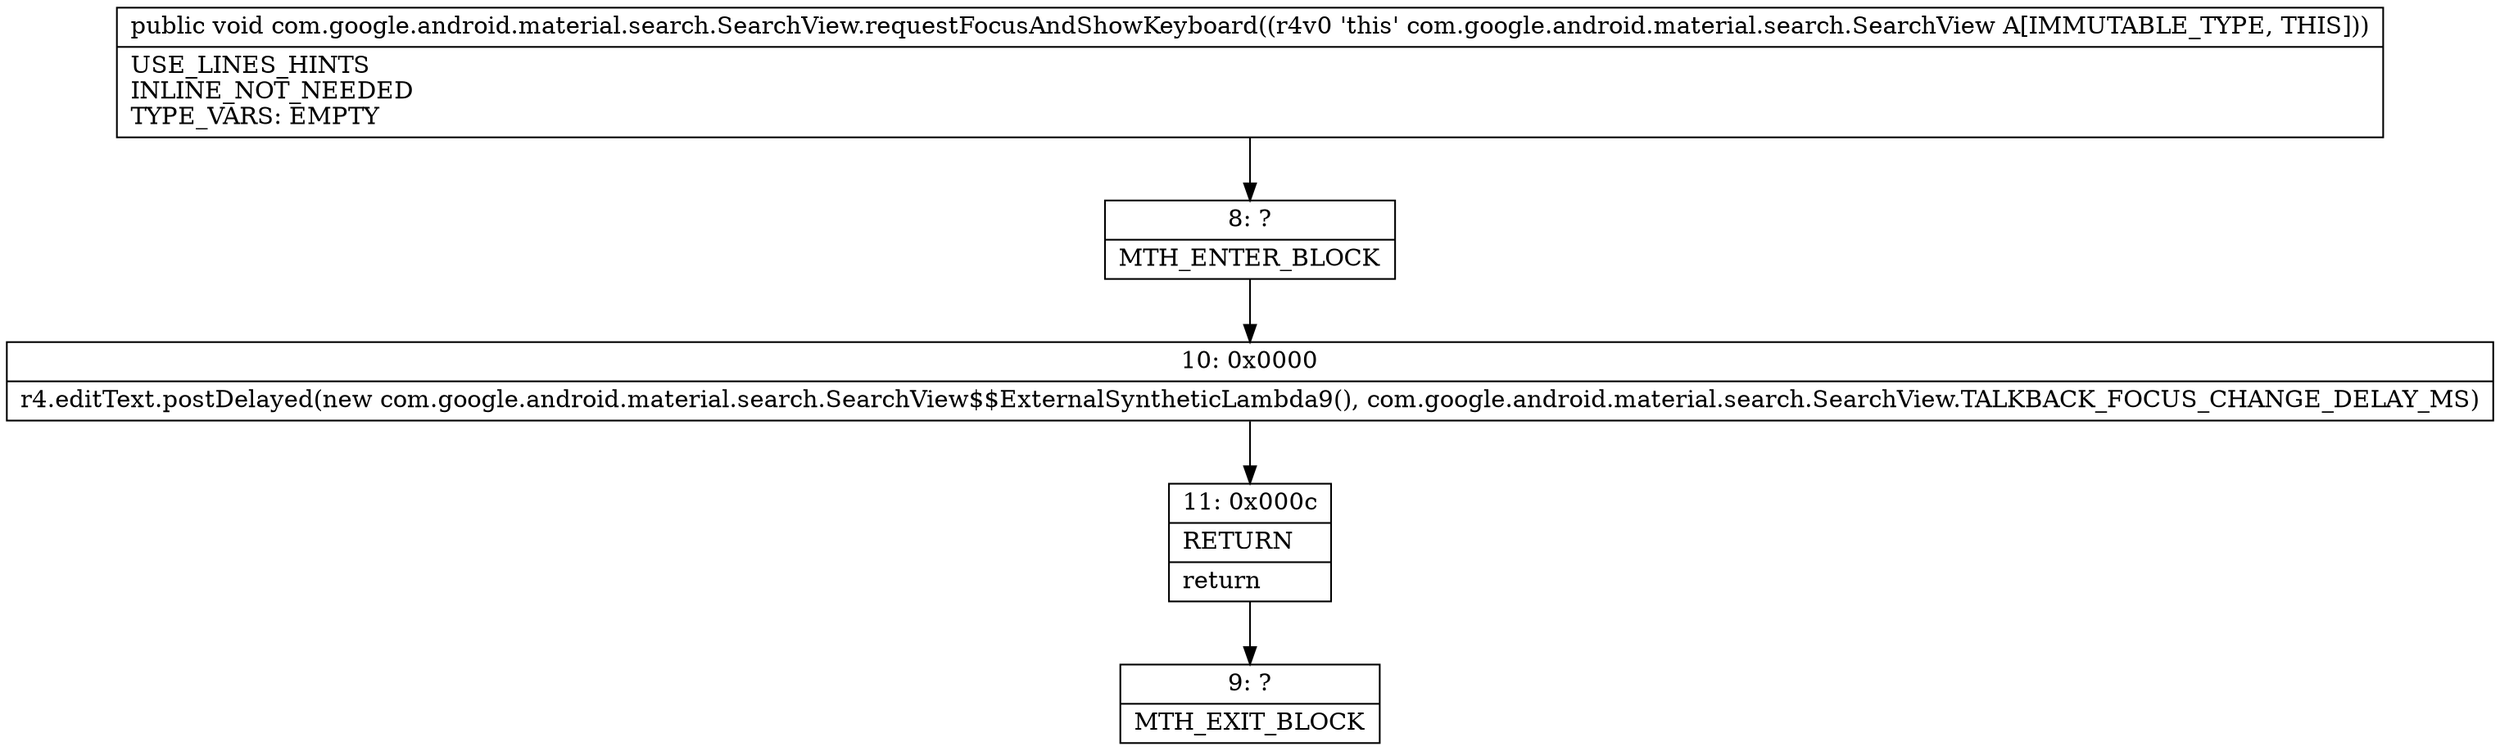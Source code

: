 digraph "CFG forcom.google.android.material.search.SearchView.requestFocusAndShowKeyboard()V" {
Node_8 [shape=record,label="{8\:\ ?|MTH_ENTER_BLOCK\l}"];
Node_10 [shape=record,label="{10\:\ 0x0000|r4.editText.postDelayed(new com.google.android.material.search.SearchView$$ExternalSyntheticLambda9(), com.google.android.material.search.SearchView.TALKBACK_FOCUS_CHANGE_DELAY_MS)\l}"];
Node_11 [shape=record,label="{11\:\ 0x000c|RETURN\l|return\l}"];
Node_9 [shape=record,label="{9\:\ ?|MTH_EXIT_BLOCK\l}"];
MethodNode[shape=record,label="{public void com.google.android.material.search.SearchView.requestFocusAndShowKeyboard((r4v0 'this' com.google.android.material.search.SearchView A[IMMUTABLE_TYPE, THIS]))  | USE_LINES_HINTS\lINLINE_NOT_NEEDED\lTYPE_VARS: EMPTY\l}"];
MethodNode -> Node_8;Node_8 -> Node_10;
Node_10 -> Node_11;
Node_11 -> Node_9;
}


